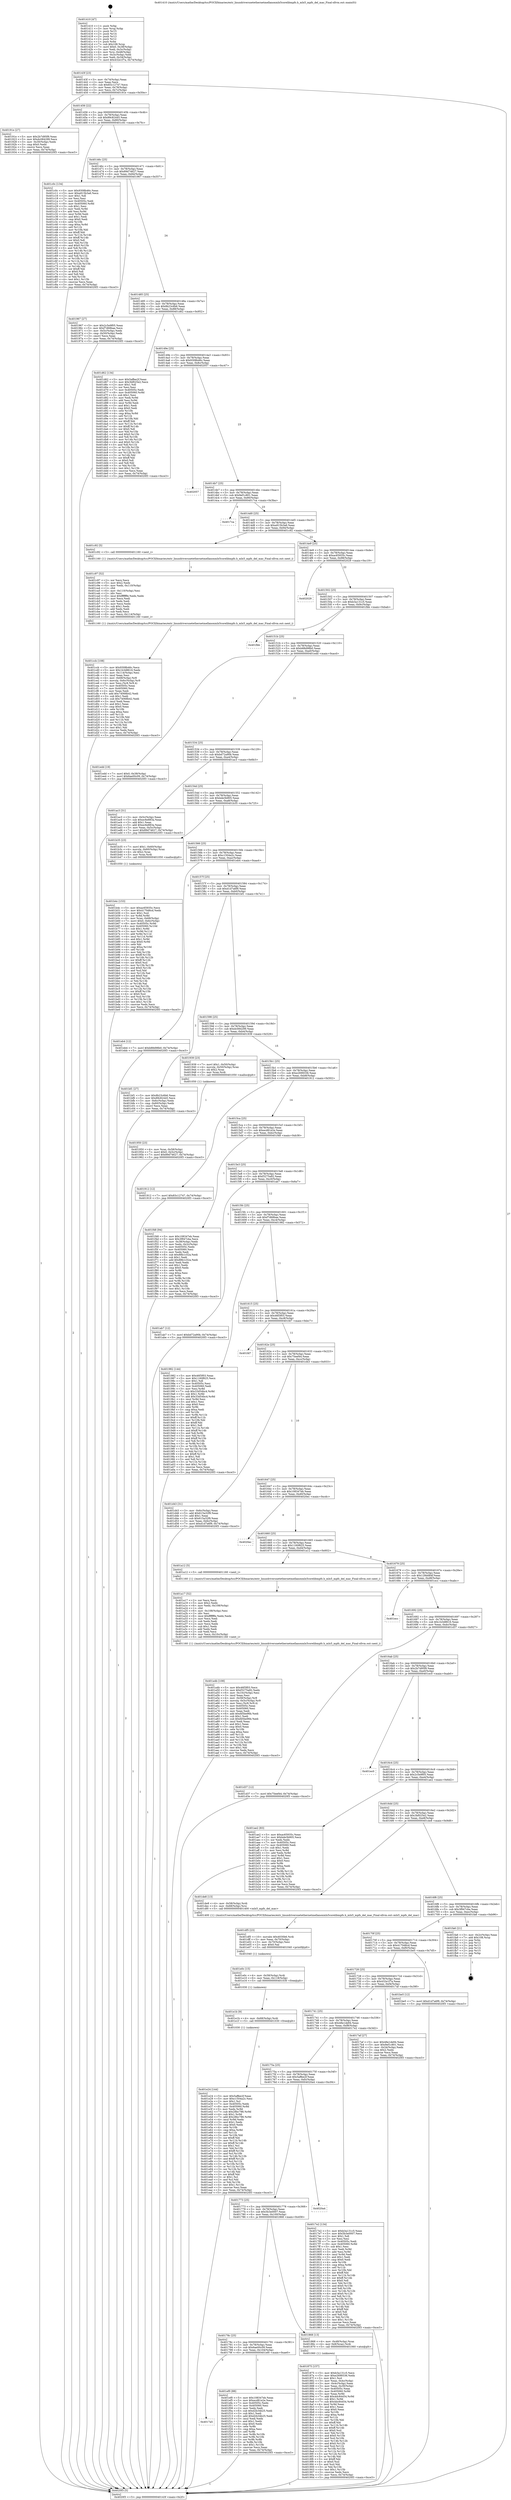 digraph "0x401410" {
  label = "0x401410 (/mnt/c/Users/mathe/Desktop/tcc/POCII/binaries/extr_linuxdriversnetethernetmellanoxmlx5corelibmpfs.h_mlx5_mpfs_del_mac_Final-ollvm.out::main(0))"
  labelloc = "t"
  node[shape=record]

  Entry [label="",width=0.3,height=0.3,shape=circle,fillcolor=black,style=filled]
  "0x40143f" [label="{
     0x40143f [23]\l
     | [instrs]\l
     &nbsp;&nbsp;0x40143f \<+3\>: mov -0x74(%rbp),%eax\l
     &nbsp;&nbsp;0x401442 \<+2\>: mov %eax,%ecx\l
     &nbsp;&nbsp;0x401444 \<+6\>: sub $0x83c12747,%ecx\l
     &nbsp;&nbsp;0x40144a \<+3\>: mov %eax,-0x78(%rbp)\l
     &nbsp;&nbsp;0x40144d \<+3\>: mov %ecx,-0x7c(%rbp)\l
     &nbsp;&nbsp;0x401450 \<+6\>: je 000000000040191e \<main+0x50e\>\l
  }"]
  "0x40191e" [label="{
     0x40191e [27]\l
     | [instrs]\l
     &nbsp;&nbsp;0x40191e \<+5\>: mov $0x2b7d95f9,%eax\l
     &nbsp;&nbsp;0x401923 \<+5\>: mov $0xdc084299,%ecx\l
     &nbsp;&nbsp;0x401928 \<+3\>: mov -0x30(%rbp),%edx\l
     &nbsp;&nbsp;0x40192b \<+3\>: cmp $0x0,%edx\l
     &nbsp;&nbsp;0x40192e \<+3\>: cmove %ecx,%eax\l
     &nbsp;&nbsp;0x401931 \<+3\>: mov %eax,-0x74(%rbp)\l
     &nbsp;&nbsp;0x401934 \<+5\>: jmp 00000000004020f3 \<main+0xce3\>\l
  }"]
  "0x401456" [label="{
     0x401456 [22]\l
     | [instrs]\l
     &nbsp;&nbsp;0x401456 \<+5\>: jmp 000000000040145b \<main+0x4b\>\l
     &nbsp;&nbsp;0x40145b \<+3\>: mov -0x78(%rbp),%eax\l
     &nbsp;&nbsp;0x40145e \<+5\>: sub $0x89c82445,%eax\l
     &nbsp;&nbsp;0x401463 \<+3\>: mov %eax,-0x80(%rbp)\l
     &nbsp;&nbsp;0x401466 \<+6\>: je 0000000000401c0c \<main+0x7fc\>\l
  }"]
  Exit [label="",width=0.3,height=0.3,shape=circle,fillcolor=black,style=filled,peripheries=2]
  "0x401c0c" [label="{
     0x401c0c [134]\l
     | [instrs]\l
     &nbsp;&nbsp;0x401c0c \<+5\>: mov $0x9308b46c,%eax\l
     &nbsp;&nbsp;0x401c11 \<+5\>: mov $0xa915b3a6,%ecx\l
     &nbsp;&nbsp;0x401c16 \<+2\>: mov $0x1,%dl\l
     &nbsp;&nbsp;0x401c18 \<+2\>: xor %esi,%esi\l
     &nbsp;&nbsp;0x401c1a \<+7\>: mov 0x40505c,%edi\l
     &nbsp;&nbsp;0x401c21 \<+8\>: mov 0x405060,%r8d\l
     &nbsp;&nbsp;0x401c29 \<+3\>: sub $0x1,%esi\l
     &nbsp;&nbsp;0x401c2c \<+3\>: mov %edi,%r9d\l
     &nbsp;&nbsp;0x401c2f \<+3\>: add %esi,%r9d\l
     &nbsp;&nbsp;0x401c32 \<+4\>: imul %r9d,%edi\l
     &nbsp;&nbsp;0x401c36 \<+3\>: and $0x1,%edi\l
     &nbsp;&nbsp;0x401c39 \<+3\>: cmp $0x0,%edi\l
     &nbsp;&nbsp;0x401c3c \<+4\>: sete %r10b\l
     &nbsp;&nbsp;0x401c40 \<+4\>: cmp $0xa,%r8d\l
     &nbsp;&nbsp;0x401c44 \<+4\>: setl %r11b\l
     &nbsp;&nbsp;0x401c48 \<+3\>: mov %r10b,%bl\l
     &nbsp;&nbsp;0x401c4b \<+3\>: xor $0xff,%bl\l
     &nbsp;&nbsp;0x401c4e \<+3\>: mov %r11b,%r14b\l
     &nbsp;&nbsp;0x401c51 \<+4\>: xor $0xff,%r14b\l
     &nbsp;&nbsp;0x401c55 \<+3\>: xor $0x0,%dl\l
     &nbsp;&nbsp;0x401c58 \<+3\>: mov %bl,%r15b\l
     &nbsp;&nbsp;0x401c5b \<+4\>: and $0x0,%r15b\l
     &nbsp;&nbsp;0x401c5f \<+3\>: and %dl,%r10b\l
     &nbsp;&nbsp;0x401c62 \<+3\>: mov %r14b,%r12b\l
     &nbsp;&nbsp;0x401c65 \<+4\>: and $0x0,%r12b\l
     &nbsp;&nbsp;0x401c69 \<+3\>: and %dl,%r11b\l
     &nbsp;&nbsp;0x401c6c \<+3\>: or %r10b,%r15b\l
     &nbsp;&nbsp;0x401c6f \<+3\>: or %r11b,%r12b\l
     &nbsp;&nbsp;0x401c72 \<+3\>: xor %r12b,%r15b\l
     &nbsp;&nbsp;0x401c75 \<+3\>: or %r14b,%bl\l
     &nbsp;&nbsp;0x401c78 \<+3\>: xor $0xff,%bl\l
     &nbsp;&nbsp;0x401c7b \<+3\>: or $0x0,%dl\l
     &nbsp;&nbsp;0x401c7e \<+2\>: and %dl,%bl\l
     &nbsp;&nbsp;0x401c80 \<+3\>: or %bl,%r15b\l
     &nbsp;&nbsp;0x401c83 \<+4\>: test $0x1,%r15b\l
     &nbsp;&nbsp;0x401c87 \<+3\>: cmovne %ecx,%eax\l
     &nbsp;&nbsp;0x401c8a \<+3\>: mov %eax,-0x74(%rbp)\l
     &nbsp;&nbsp;0x401c8d \<+5\>: jmp 00000000004020f3 \<main+0xce3\>\l
  }"]
  "0x40146c" [label="{
     0x40146c [25]\l
     | [instrs]\l
     &nbsp;&nbsp;0x40146c \<+5\>: jmp 0000000000401471 \<main+0x61\>\l
     &nbsp;&nbsp;0x401471 \<+3\>: mov -0x78(%rbp),%eax\l
     &nbsp;&nbsp;0x401474 \<+5\>: sub $0x89d74627,%eax\l
     &nbsp;&nbsp;0x401479 \<+6\>: mov %eax,-0x84(%rbp)\l
     &nbsp;&nbsp;0x40147f \<+6\>: je 0000000000401967 \<main+0x557\>\l
  }"]
  "0x4017a5" [label="{
     0x4017a5\l
  }", style=dashed]
  "0x401967" [label="{
     0x401967 [27]\l
     | [instrs]\l
     &nbsp;&nbsp;0x401967 \<+5\>: mov $0x2c5e9f05,%eax\l
     &nbsp;&nbsp;0x40196c \<+5\>: mov $0xf7d68bae,%ecx\l
     &nbsp;&nbsp;0x401971 \<+3\>: mov -0x5c(%rbp),%edx\l
     &nbsp;&nbsp;0x401974 \<+3\>: cmp -0x50(%rbp),%edx\l
     &nbsp;&nbsp;0x401977 \<+3\>: cmovl %ecx,%eax\l
     &nbsp;&nbsp;0x40197a \<+3\>: mov %eax,-0x74(%rbp)\l
     &nbsp;&nbsp;0x40197d \<+5\>: jmp 00000000004020f3 \<main+0xce3\>\l
  }"]
  "0x401485" [label="{
     0x401485 [25]\l
     | [instrs]\l
     &nbsp;&nbsp;0x401485 \<+5\>: jmp 000000000040148a \<main+0x7a\>\l
     &nbsp;&nbsp;0x40148a \<+3\>: mov -0x78(%rbp),%eax\l
     &nbsp;&nbsp;0x40148d \<+5\>: sub $0x8b23c6b6,%eax\l
     &nbsp;&nbsp;0x401492 \<+6\>: mov %eax,-0x88(%rbp)\l
     &nbsp;&nbsp;0x401498 \<+6\>: je 0000000000401d62 \<main+0x952\>\l
  }"]
  "0x401ef0" [label="{
     0x401ef0 [88]\l
     | [instrs]\l
     &nbsp;&nbsp;0x401ef0 \<+5\>: mov $0x108347eb,%eax\l
     &nbsp;&nbsp;0x401ef5 \<+5\>: mov $0xecd81e2e,%ecx\l
     &nbsp;&nbsp;0x401efa \<+7\>: mov 0x40505c,%edx\l
     &nbsp;&nbsp;0x401f01 \<+7\>: mov 0x405060,%esi\l
     &nbsp;&nbsp;0x401f08 \<+2\>: mov %edx,%edi\l
     &nbsp;&nbsp;0x401f0a \<+6\>: sub $0xd2b34b25,%edi\l
     &nbsp;&nbsp;0x401f10 \<+3\>: sub $0x1,%edi\l
     &nbsp;&nbsp;0x401f13 \<+6\>: add $0xd2b34b25,%edi\l
     &nbsp;&nbsp;0x401f19 \<+3\>: imul %edi,%edx\l
     &nbsp;&nbsp;0x401f1c \<+3\>: and $0x1,%edx\l
     &nbsp;&nbsp;0x401f1f \<+3\>: cmp $0x0,%edx\l
     &nbsp;&nbsp;0x401f22 \<+4\>: sete %r8b\l
     &nbsp;&nbsp;0x401f26 \<+3\>: cmp $0xa,%esi\l
     &nbsp;&nbsp;0x401f29 \<+4\>: setl %r9b\l
     &nbsp;&nbsp;0x401f2d \<+3\>: mov %r8b,%r10b\l
     &nbsp;&nbsp;0x401f30 \<+3\>: and %r9b,%r10b\l
     &nbsp;&nbsp;0x401f33 \<+3\>: xor %r9b,%r8b\l
     &nbsp;&nbsp;0x401f36 \<+3\>: or %r8b,%r10b\l
     &nbsp;&nbsp;0x401f39 \<+4\>: test $0x1,%r10b\l
     &nbsp;&nbsp;0x401f3d \<+3\>: cmovne %ecx,%eax\l
     &nbsp;&nbsp;0x401f40 \<+3\>: mov %eax,-0x74(%rbp)\l
     &nbsp;&nbsp;0x401f43 \<+5\>: jmp 00000000004020f3 \<main+0xce3\>\l
  }"]
  "0x401d62" [label="{
     0x401d62 [134]\l
     | [instrs]\l
     &nbsp;&nbsp;0x401d62 \<+5\>: mov $0x5affee2f,%eax\l
     &nbsp;&nbsp;0x401d67 \<+5\>: mov $0x3bf025e2,%ecx\l
     &nbsp;&nbsp;0x401d6c \<+2\>: mov $0x1,%dl\l
     &nbsp;&nbsp;0x401d6e \<+2\>: xor %esi,%esi\l
     &nbsp;&nbsp;0x401d70 \<+7\>: mov 0x40505c,%edi\l
     &nbsp;&nbsp;0x401d77 \<+8\>: mov 0x405060,%r8d\l
     &nbsp;&nbsp;0x401d7f \<+3\>: sub $0x1,%esi\l
     &nbsp;&nbsp;0x401d82 \<+3\>: mov %edi,%r9d\l
     &nbsp;&nbsp;0x401d85 \<+3\>: add %esi,%r9d\l
     &nbsp;&nbsp;0x401d88 \<+4\>: imul %r9d,%edi\l
     &nbsp;&nbsp;0x401d8c \<+3\>: and $0x1,%edi\l
     &nbsp;&nbsp;0x401d8f \<+3\>: cmp $0x0,%edi\l
     &nbsp;&nbsp;0x401d92 \<+4\>: sete %r10b\l
     &nbsp;&nbsp;0x401d96 \<+4\>: cmp $0xa,%r8d\l
     &nbsp;&nbsp;0x401d9a \<+4\>: setl %r11b\l
     &nbsp;&nbsp;0x401d9e \<+3\>: mov %r10b,%bl\l
     &nbsp;&nbsp;0x401da1 \<+3\>: xor $0xff,%bl\l
     &nbsp;&nbsp;0x401da4 \<+3\>: mov %r11b,%r14b\l
     &nbsp;&nbsp;0x401da7 \<+4\>: xor $0xff,%r14b\l
     &nbsp;&nbsp;0x401dab \<+3\>: xor $0x0,%dl\l
     &nbsp;&nbsp;0x401dae \<+3\>: mov %bl,%r15b\l
     &nbsp;&nbsp;0x401db1 \<+4\>: and $0x0,%r15b\l
     &nbsp;&nbsp;0x401db5 \<+3\>: and %dl,%r10b\l
     &nbsp;&nbsp;0x401db8 \<+3\>: mov %r14b,%r12b\l
     &nbsp;&nbsp;0x401dbb \<+4\>: and $0x0,%r12b\l
     &nbsp;&nbsp;0x401dbf \<+3\>: and %dl,%r11b\l
     &nbsp;&nbsp;0x401dc2 \<+3\>: or %r10b,%r15b\l
     &nbsp;&nbsp;0x401dc5 \<+3\>: or %r11b,%r12b\l
     &nbsp;&nbsp;0x401dc8 \<+3\>: xor %r12b,%r15b\l
     &nbsp;&nbsp;0x401dcb \<+3\>: or %r14b,%bl\l
     &nbsp;&nbsp;0x401dce \<+3\>: xor $0xff,%bl\l
     &nbsp;&nbsp;0x401dd1 \<+3\>: or $0x0,%dl\l
     &nbsp;&nbsp;0x401dd4 \<+2\>: and %dl,%bl\l
     &nbsp;&nbsp;0x401dd6 \<+3\>: or %bl,%r15b\l
     &nbsp;&nbsp;0x401dd9 \<+4\>: test $0x1,%r15b\l
     &nbsp;&nbsp;0x401ddd \<+3\>: cmovne %ecx,%eax\l
     &nbsp;&nbsp;0x401de0 \<+3\>: mov %eax,-0x74(%rbp)\l
     &nbsp;&nbsp;0x401de3 \<+5\>: jmp 00000000004020f3 \<main+0xce3\>\l
  }"]
  "0x40149e" [label="{
     0x40149e [25]\l
     | [instrs]\l
     &nbsp;&nbsp;0x40149e \<+5\>: jmp 00000000004014a3 \<main+0x93\>\l
     &nbsp;&nbsp;0x4014a3 \<+3\>: mov -0x78(%rbp),%eax\l
     &nbsp;&nbsp;0x4014a6 \<+5\>: sub $0x9308b46c,%eax\l
     &nbsp;&nbsp;0x4014ab \<+6\>: mov %eax,-0x8c(%rbp)\l
     &nbsp;&nbsp;0x4014b1 \<+6\>: je 0000000000402057 \<main+0xc47\>\l
  }"]
  "0x401e24" [label="{
     0x401e24 [144]\l
     | [instrs]\l
     &nbsp;&nbsp;0x401e24 \<+5\>: mov $0x5affee2f,%eax\l
     &nbsp;&nbsp;0x401e29 \<+5\>: mov $0xc1504a2c,%esi\l
     &nbsp;&nbsp;0x401e2e \<+2\>: mov $0x1,%cl\l
     &nbsp;&nbsp;0x401e30 \<+7\>: mov 0x40505c,%edx\l
     &nbsp;&nbsp;0x401e37 \<+8\>: mov 0x405060,%r8d\l
     &nbsp;&nbsp;0x401e3f \<+3\>: mov %edx,%r9d\l
     &nbsp;&nbsp;0x401e42 \<+7\>: sub $0x28bc786,%r9d\l
     &nbsp;&nbsp;0x401e49 \<+4\>: sub $0x1,%r9d\l
     &nbsp;&nbsp;0x401e4d \<+7\>: add $0x28bc786,%r9d\l
     &nbsp;&nbsp;0x401e54 \<+4\>: imul %r9d,%edx\l
     &nbsp;&nbsp;0x401e58 \<+3\>: and $0x1,%edx\l
     &nbsp;&nbsp;0x401e5b \<+3\>: cmp $0x0,%edx\l
     &nbsp;&nbsp;0x401e5e \<+4\>: sete %r10b\l
     &nbsp;&nbsp;0x401e62 \<+4\>: cmp $0xa,%r8d\l
     &nbsp;&nbsp;0x401e66 \<+4\>: setl %r11b\l
     &nbsp;&nbsp;0x401e6a \<+3\>: mov %r10b,%bl\l
     &nbsp;&nbsp;0x401e6d \<+3\>: xor $0xff,%bl\l
     &nbsp;&nbsp;0x401e70 \<+3\>: mov %r11b,%r14b\l
     &nbsp;&nbsp;0x401e73 \<+4\>: xor $0xff,%r14b\l
     &nbsp;&nbsp;0x401e77 \<+3\>: xor $0x1,%cl\l
     &nbsp;&nbsp;0x401e7a \<+3\>: mov %bl,%r15b\l
     &nbsp;&nbsp;0x401e7d \<+4\>: and $0xff,%r15b\l
     &nbsp;&nbsp;0x401e81 \<+3\>: and %cl,%r10b\l
     &nbsp;&nbsp;0x401e84 \<+3\>: mov %r14b,%r12b\l
     &nbsp;&nbsp;0x401e87 \<+4\>: and $0xff,%r12b\l
     &nbsp;&nbsp;0x401e8b \<+3\>: and %cl,%r11b\l
     &nbsp;&nbsp;0x401e8e \<+3\>: or %r10b,%r15b\l
     &nbsp;&nbsp;0x401e91 \<+3\>: or %r11b,%r12b\l
     &nbsp;&nbsp;0x401e94 \<+3\>: xor %r12b,%r15b\l
     &nbsp;&nbsp;0x401e97 \<+3\>: or %r14b,%bl\l
     &nbsp;&nbsp;0x401e9a \<+3\>: xor $0xff,%bl\l
     &nbsp;&nbsp;0x401e9d \<+3\>: or $0x1,%cl\l
     &nbsp;&nbsp;0x401ea0 \<+2\>: and %cl,%bl\l
     &nbsp;&nbsp;0x401ea2 \<+3\>: or %bl,%r15b\l
     &nbsp;&nbsp;0x401ea5 \<+4\>: test $0x1,%r15b\l
     &nbsp;&nbsp;0x401ea9 \<+3\>: cmovne %esi,%eax\l
     &nbsp;&nbsp;0x401eac \<+3\>: mov %eax,-0x74(%rbp)\l
     &nbsp;&nbsp;0x401eaf \<+5\>: jmp 00000000004020f3 \<main+0xce3\>\l
  }"]
  "0x402057" [label="{
     0x402057\l
  }", style=dashed]
  "0x4014b7" [label="{
     0x4014b7 [25]\l
     | [instrs]\l
     &nbsp;&nbsp;0x4014b7 \<+5\>: jmp 00000000004014bc \<main+0xac\>\l
     &nbsp;&nbsp;0x4014bc \<+3\>: mov -0x78(%rbp),%eax\l
     &nbsp;&nbsp;0x4014bf \<+5\>: sub $0x9ef1c801,%eax\l
     &nbsp;&nbsp;0x4014c4 \<+6\>: mov %eax,-0x90(%rbp)\l
     &nbsp;&nbsp;0x4014ca \<+6\>: je 00000000004017ca \<main+0x3ba\>\l
  }"]
  "0x401e1b" [label="{
     0x401e1b [9]\l
     | [instrs]\l
     &nbsp;&nbsp;0x401e1b \<+4\>: mov -0x68(%rbp),%rdi\l
     &nbsp;&nbsp;0x401e1f \<+5\>: call 0000000000401030 \<free@plt\>\l
     | [calls]\l
     &nbsp;&nbsp;0x401030 \{1\} (unknown)\l
  }"]
  "0x4017ca" [label="{
     0x4017ca\l
  }", style=dashed]
  "0x4014d0" [label="{
     0x4014d0 [25]\l
     | [instrs]\l
     &nbsp;&nbsp;0x4014d0 \<+5\>: jmp 00000000004014d5 \<main+0xc5\>\l
     &nbsp;&nbsp;0x4014d5 \<+3\>: mov -0x78(%rbp),%eax\l
     &nbsp;&nbsp;0x4014d8 \<+5\>: sub $0xa915b3a6,%eax\l
     &nbsp;&nbsp;0x4014dd \<+6\>: mov %eax,-0x94(%rbp)\l
     &nbsp;&nbsp;0x4014e3 \<+6\>: je 0000000000401c92 \<main+0x882\>\l
  }"]
  "0x401e0c" [label="{
     0x401e0c [15]\l
     | [instrs]\l
     &nbsp;&nbsp;0x401e0c \<+4\>: mov -0x58(%rbp),%rdi\l
     &nbsp;&nbsp;0x401e10 \<+6\>: mov %eax,-0x118(%rbp)\l
     &nbsp;&nbsp;0x401e16 \<+5\>: call 0000000000401030 \<free@plt\>\l
     | [calls]\l
     &nbsp;&nbsp;0x401030 \{1\} (unknown)\l
  }"]
  "0x401c92" [label="{
     0x401c92 [5]\l
     | [instrs]\l
     &nbsp;&nbsp;0x401c92 \<+5\>: call 0000000000401160 \<next_i\>\l
     | [calls]\l
     &nbsp;&nbsp;0x401160 \{1\} (/mnt/c/Users/mathe/Desktop/tcc/POCII/binaries/extr_linuxdriversnetethernetmellanoxmlx5corelibmpfs.h_mlx5_mpfs_del_mac_Final-ollvm.out::next_i)\l
  }"]
  "0x4014e9" [label="{
     0x4014e9 [25]\l
     | [instrs]\l
     &nbsp;&nbsp;0x4014e9 \<+5\>: jmp 00000000004014ee \<main+0xde\>\l
     &nbsp;&nbsp;0x4014ee \<+3\>: mov -0x78(%rbp),%eax\l
     &nbsp;&nbsp;0x4014f1 \<+5\>: sub $0xac65935c,%eax\l
     &nbsp;&nbsp;0x4014f6 \<+6\>: mov %eax,-0x98(%rbp)\l
     &nbsp;&nbsp;0x4014fc \<+6\>: je 0000000000402029 \<main+0xc19\>\l
  }"]
  "0x401df5" [label="{
     0x401df5 [23]\l
     | [instrs]\l
     &nbsp;&nbsp;0x401df5 \<+10\>: movabs $0x4030b6,%rdi\l
     &nbsp;&nbsp;0x401dff \<+3\>: mov %eax,-0x70(%rbp)\l
     &nbsp;&nbsp;0x401e02 \<+3\>: mov -0x70(%rbp),%esi\l
     &nbsp;&nbsp;0x401e05 \<+2\>: mov $0x0,%al\l
     &nbsp;&nbsp;0x401e07 \<+5\>: call 0000000000401040 \<printf@plt\>\l
     | [calls]\l
     &nbsp;&nbsp;0x401040 \{1\} (unknown)\l
  }"]
  "0x402029" [label="{
     0x402029\l
  }", style=dashed]
  "0x401502" [label="{
     0x401502 [25]\l
     | [instrs]\l
     &nbsp;&nbsp;0x401502 \<+5\>: jmp 0000000000401507 \<main+0xf7\>\l
     &nbsp;&nbsp;0x401507 \<+3\>: mov -0x78(%rbp),%eax\l
     &nbsp;&nbsp;0x40150a \<+5\>: sub $0xb3a131c5,%eax\l
     &nbsp;&nbsp;0x40150f \<+6\>: mov %eax,-0x9c(%rbp)\l
     &nbsp;&nbsp;0x401515 \<+6\>: je 0000000000401fbb \<main+0xbab\>\l
  }"]
  "0x401ccb" [label="{
     0x401ccb [108]\l
     | [instrs]\l
     &nbsp;&nbsp;0x401ccb \<+5\>: mov $0x9308b46c,%ecx\l
     &nbsp;&nbsp;0x401cd0 \<+5\>: mov $0x1b3d8616,%edx\l
     &nbsp;&nbsp;0x401cd5 \<+6\>: mov -0x114(%rbp),%esi\l
     &nbsp;&nbsp;0x401cdb \<+3\>: imul %eax,%esi\l
     &nbsp;&nbsp;0x401cde \<+4\>: mov -0x68(%rbp),%r8\l
     &nbsp;&nbsp;0x401ce2 \<+4\>: movslq -0x6c(%rbp),%r9\l
     &nbsp;&nbsp;0x401ce6 \<+4\>: mov %esi,(%r8,%r9,4)\l
     &nbsp;&nbsp;0x401cea \<+7\>: mov 0x40505c,%eax\l
     &nbsp;&nbsp;0x401cf1 \<+7\>: mov 0x405060,%esi\l
     &nbsp;&nbsp;0x401cf8 \<+2\>: mov %eax,%edi\l
     &nbsp;&nbsp;0x401cfa \<+6\>: add $0x74068b42,%edi\l
     &nbsp;&nbsp;0x401d00 \<+3\>: sub $0x1,%edi\l
     &nbsp;&nbsp;0x401d03 \<+6\>: sub $0x74068b42,%edi\l
     &nbsp;&nbsp;0x401d09 \<+3\>: imul %edi,%eax\l
     &nbsp;&nbsp;0x401d0c \<+3\>: and $0x1,%eax\l
     &nbsp;&nbsp;0x401d0f \<+3\>: cmp $0x0,%eax\l
     &nbsp;&nbsp;0x401d12 \<+4\>: sete %r10b\l
     &nbsp;&nbsp;0x401d16 \<+3\>: cmp $0xa,%esi\l
     &nbsp;&nbsp;0x401d19 \<+4\>: setl %r11b\l
     &nbsp;&nbsp;0x401d1d \<+3\>: mov %r10b,%bl\l
     &nbsp;&nbsp;0x401d20 \<+3\>: and %r11b,%bl\l
     &nbsp;&nbsp;0x401d23 \<+3\>: xor %r11b,%r10b\l
     &nbsp;&nbsp;0x401d26 \<+3\>: or %r10b,%bl\l
     &nbsp;&nbsp;0x401d29 \<+3\>: test $0x1,%bl\l
     &nbsp;&nbsp;0x401d2c \<+3\>: cmovne %edx,%ecx\l
     &nbsp;&nbsp;0x401d2f \<+3\>: mov %ecx,-0x74(%rbp)\l
     &nbsp;&nbsp;0x401d32 \<+5\>: jmp 00000000004020f3 \<main+0xce3\>\l
  }"]
  "0x401fbb" [label="{
     0x401fbb\l
  }", style=dashed]
  "0x40151b" [label="{
     0x40151b [25]\l
     | [instrs]\l
     &nbsp;&nbsp;0x40151b \<+5\>: jmp 0000000000401520 \<main+0x110\>\l
     &nbsp;&nbsp;0x401520 \<+3\>: mov -0x78(%rbp),%eax\l
     &nbsp;&nbsp;0x401523 \<+5\>: sub $0xb88d98b0,%eax\l
     &nbsp;&nbsp;0x401528 \<+6\>: mov %eax,-0xa0(%rbp)\l
     &nbsp;&nbsp;0x40152e \<+6\>: je 0000000000401edd \<main+0xacd\>\l
  }"]
  "0x401c97" [label="{
     0x401c97 [52]\l
     | [instrs]\l
     &nbsp;&nbsp;0x401c97 \<+2\>: xor %ecx,%ecx\l
     &nbsp;&nbsp;0x401c99 \<+5\>: mov $0x2,%edx\l
     &nbsp;&nbsp;0x401c9e \<+6\>: mov %edx,-0x110(%rbp)\l
     &nbsp;&nbsp;0x401ca4 \<+1\>: cltd\l
     &nbsp;&nbsp;0x401ca5 \<+6\>: mov -0x110(%rbp),%esi\l
     &nbsp;&nbsp;0x401cab \<+2\>: idiv %esi\l
     &nbsp;&nbsp;0x401cad \<+6\>: imul $0xfffffffe,%edx,%edx\l
     &nbsp;&nbsp;0x401cb3 \<+2\>: mov %ecx,%edi\l
     &nbsp;&nbsp;0x401cb5 \<+2\>: sub %edx,%edi\l
     &nbsp;&nbsp;0x401cb7 \<+2\>: mov %ecx,%edx\l
     &nbsp;&nbsp;0x401cb9 \<+3\>: sub $0x1,%edx\l
     &nbsp;&nbsp;0x401cbc \<+2\>: add %edx,%edi\l
     &nbsp;&nbsp;0x401cbe \<+2\>: sub %edi,%ecx\l
     &nbsp;&nbsp;0x401cc0 \<+6\>: mov %ecx,-0x114(%rbp)\l
     &nbsp;&nbsp;0x401cc6 \<+5\>: call 0000000000401160 \<next_i\>\l
     | [calls]\l
     &nbsp;&nbsp;0x401160 \{1\} (/mnt/c/Users/mathe/Desktop/tcc/POCII/binaries/extr_linuxdriversnetethernetmellanoxmlx5corelibmpfs.h_mlx5_mpfs_del_mac_Final-ollvm.out::next_i)\l
  }"]
  "0x401edd" [label="{
     0x401edd [19]\l
     | [instrs]\l
     &nbsp;&nbsp;0x401edd \<+7\>: movl $0x0,-0x38(%rbp)\l
     &nbsp;&nbsp;0x401ee4 \<+7\>: movl $0x6ae00c09,-0x74(%rbp)\l
     &nbsp;&nbsp;0x401eeb \<+5\>: jmp 00000000004020f3 \<main+0xce3\>\l
  }"]
  "0x401534" [label="{
     0x401534 [25]\l
     | [instrs]\l
     &nbsp;&nbsp;0x401534 \<+5\>: jmp 0000000000401539 \<main+0x129\>\l
     &nbsp;&nbsp;0x401539 \<+3\>: mov -0x78(%rbp),%eax\l
     &nbsp;&nbsp;0x40153c \<+5\>: sub $0xbd72a90b,%eax\l
     &nbsp;&nbsp;0x401541 \<+6\>: mov %eax,-0xa4(%rbp)\l
     &nbsp;&nbsp;0x401547 \<+6\>: je 0000000000401ac3 \<main+0x6b3\>\l
  }"]
  "0x401b4c" [label="{
     0x401b4c [153]\l
     | [instrs]\l
     &nbsp;&nbsp;0x401b4c \<+5\>: mov $0xac65935c,%ecx\l
     &nbsp;&nbsp;0x401b51 \<+5\>: mov $0x4170d6cd,%edx\l
     &nbsp;&nbsp;0x401b56 \<+3\>: mov $0x1,%sil\l
     &nbsp;&nbsp;0x401b59 \<+3\>: xor %r8d,%r8d\l
     &nbsp;&nbsp;0x401b5c \<+4\>: mov %rax,-0x68(%rbp)\l
     &nbsp;&nbsp;0x401b60 \<+7\>: movl $0x0,-0x6c(%rbp)\l
     &nbsp;&nbsp;0x401b67 \<+8\>: mov 0x40505c,%r9d\l
     &nbsp;&nbsp;0x401b6f \<+8\>: mov 0x405060,%r10d\l
     &nbsp;&nbsp;0x401b77 \<+4\>: sub $0x1,%r8d\l
     &nbsp;&nbsp;0x401b7b \<+3\>: mov %r9d,%r11d\l
     &nbsp;&nbsp;0x401b7e \<+3\>: add %r8d,%r11d\l
     &nbsp;&nbsp;0x401b81 \<+4\>: imul %r11d,%r9d\l
     &nbsp;&nbsp;0x401b85 \<+4\>: and $0x1,%r9d\l
     &nbsp;&nbsp;0x401b89 \<+4\>: cmp $0x0,%r9d\l
     &nbsp;&nbsp;0x401b8d \<+3\>: sete %bl\l
     &nbsp;&nbsp;0x401b90 \<+4\>: cmp $0xa,%r10d\l
     &nbsp;&nbsp;0x401b94 \<+4\>: setl %r14b\l
     &nbsp;&nbsp;0x401b98 \<+3\>: mov %bl,%r15b\l
     &nbsp;&nbsp;0x401b9b \<+4\>: xor $0xff,%r15b\l
     &nbsp;&nbsp;0x401b9f \<+3\>: mov %r14b,%r12b\l
     &nbsp;&nbsp;0x401ba2 \<+4\>: xor $0xff,%r12b\l
     &nbsp;&nbsp;0x401ba6 \<+4\>: xor $0x0,%sil\l
     &nbsp;&nbsp;0x401baa \<+3\>: mov %r15b,%r13b\l
     &nbsp;&nbsp;0x401bad \<+4\>: and $0x0,%r13b\l
     &nbsp;&nbsp;0x401bb1 \<+3\>: and %sil,%bl\l
     &nbsp;&nbsp;0x401bb4 \<+3\>: mov %r12b,%al\l
     &nbsp;&nbsp;0x401bb7 \<+2\>: and $0x0,%al\l
     &nbsp;&nbsp;0x401bb9 \<+3\>: and %sil,%r14b\l
     &nbsp;&nbsp;0x401bbc \<+3\>: or %bl,%r13b\l
     &nbsp;&nbsp;0x401bbf \<+3\>: or %r14b,%al\l
     &nbsp;&nbsp;0x401bc2 \<+3\>: xor %al,%r13b\l
     &nbsp;&nbsp;0x401bc5 \<+3\>: or %r12b,%r15b\l
     &nbsp;&nbsp;0x401bc8 \<+4\>: xor $0xff,%r15b\l
     &nbsp;&nbsp;0x401bcc \<+4\>: or $0x0,%sil\l
     &nbsp;&nbsp;0x401bd0 \<+3\>: and %sil,%r15b\l
     &nbsp;&nbsp;0x401bd3 \<+3\>: or %r15b,%r13b\l
     &nbsp;&nbsp;0x401bd6 \<+4\>: test $0x1,%r13b\l
     &nbsp;&nbsp;0x401bda \<+3\>: cmovne %edx,%ecx\l
     &nbsp;&nbsp;0x401bdd \<+3\>: mov %ecx,-0x74(%rbp)\l
     &nbsp;&nbsp;0x401be0 \<+5\>: jmp 00000000004020f3 \<main+0xce3\>\l
  }"]
  "0x401ac3" [label="{
     0x401ac3 [31]\l
     | [instrs]\l
     &nbsp;&nbsp;0x401ac3 \<+3\>: mov -0x5c(%rbp),%eax\l
     &nbsp;&nbsp;0x401ac6 \<+5\>: sub $0xec6e883a,%eax\l
     &nbsp;&nbsp;0x401acb \<+3\>: add $0x1,%eax\l
     &nbsp;&nbsp;0x401ace \<+5\>: add $0xec6e883a,%eax\l
     &nbsp;&nbsp;0x401ad3 \<+3\>: mov %eax,-0x5c(%rbp)\l
     &nbsp;&nbsp;0x401ad6 \<+7\>: movl $0x89d74627,-0x74(%rbp)\l
     &nbsp;&nbsp;0x401add \<+5\>: jmp 00000000004020f3 \<main+0xce3\>\l
  }"]
  "0x40154d" [label="{
     0x40154d [25]\l
     | [instrs]\l
     &nbsp;&nbsp;0x40154d \<+5\>: jmp 0000000000401552 \<main+0x142\>\l
     &nbsp;&nbsp;0x401552 \<+3\>: mov -0x78(%rbp),%eax\l
     &nbsp;&nbsp;0x401555 \<+5\>: sub $0xbde3b905,%eax\l
     &nbsp;&nbsp;0x40155a \<+6\>: mov %eax,-0xa8(%rbp)\l
     &nbsp;&nbsp;0x401560 \<+6\>: je 0000000000401b35 \<main+0x725\>\l
  }"]
  "0x401a4b" [label="{
     0x401a4b [108]\l
     | [instrs]\l
     &nbsp;&nbsp;0x401a4b \<+5\>: mov $0x46f3f03,%ecx\l
     &nbsp;&nbsp;0x401a50 \<+5\>: mov $0xf3275a92,%edx\l
     &nbsp;&nbsp;0x401a55 \<+6\>: mov -0x10c(%rbp),%esi\l
     &nbsp;&nbsp;0x401a5b \<+3\>: imul %eax,%esi\l
     &nbsp;&nbsp;0x401a5e \<+4\>: mov -0x58(%rbp),%r8\l
     &nbsp;&nbsp;0x401a62 \<+4\>: movslq -0x5c(%rbp),%r9\l
     &nbsp;&nbsp;0x401a66 \<+4\>: mov %esi,(%r8,%r9,4)\l
     &nbsp;&nbsp;0x401a6a \<+7\>: mov 0x40505c,%eax\l
     &nbsp;&nbsp;0x401a71 \<+7\>: mov 0x405060,%esi\l
     &nbsp;&nbsp;0x401a78 \<+2\>: mov %eax,%edi\l
     &nbsp;&nbsp;0x401a7a \<+6\>: add $0xfd5be96b,%edi\l
     &nbsp;&nbsp;0x401a80 \<+3\>: sub $0x1,%edi\l
     &nbsp;&nbsp;0x401a83 \<+6\>: sub $0xfd5be96b,%edi\l
     &nbsp;&nbsp;0x401a89 \<+3\>: imul %edi,%eax\l
     &nbsp;&nbsp;0x401a8c \<+3\>: and $0x1,%eax\l
     &nbsp;&nbsp;0x401a8f \<+3\>: cmp $0x0,%eax\l
     &nbsp;&nbsp;0x401a92 \<+4\>: sete %r10b\l
     &nbsp;&nbsp;0x401a96 \<+3\>: cmp $0xa,%esi\l
     &nbsp;&nbsp;0x401a99 \<+4\>: setl %r11b\l
     &nbsp;&nbsp;0x401a9d \<+3\>: mov %r10b,%bl\l
     &nbsp;&nbsp;0x401aa0 \<+3\>: and %r11b,%bl\l
     &nbsp;&nbsp;0x401aa3 \<+3\>: xor %r11b,%r10b\l
     &nbsp;&nbsp;0x401aa6 \<+3\>: or %r10b,%bl\l
     &nbsp;&nbsp;0x401aa9 \<+3\>: test $0x1,%bl\l
     &nbsp;&nbsp;0x401aac \<+3\>: cmovne %edx,%ecx\l
     &nbsp;&nbsp;0x401aaf \<+3\>: mov %ecx,-0x74(%rbp)\l
     &nbsp;&nbsp;0x401ab2 \<+5\>: jmp 00000000004020f3 \<main+0xce3\>\l
  }"]
  "0x401b35" [label="{
     0x401b35 [23]\l
     | [instrs]\l
     &nbsp;&nbsp;0x401b35 \<+7\>: movl $0x1,-0x60(%rbp)\l
     &nbsp;&nbsp;0x401b3c \<+4\>: movslq -0x60(%rbp),%rax\l
     &nbsp;&nbsp;0x401b40 \<+4\>: shl $0x2,%rax\l
     &nbsp;&nbsp;0x401b44 \<+3\>: mov %rax,%rdi\l
     &nbsp;&nbsp;0x401b47 \<+5\>: call 0000000000401050 \<malloc@plt\>\l
     | [calls]\l
     &nbsp;&nbsp;0x401050 \{1\} (unknown)\l
  }"]
  "0x401566" [label="{
     0x401566 [25]\l
     | [instrs]\l
     &nbsp;&nbsp;0x401566 \<+5\>: jmp 000000000040156b \<main+0x15b\>\l
     &nbsp;&nbsp;0x40156b \<+3\>: mov -0x78(%rbp),%eax\l
     &nbsp;&nbsp;0x40156e \<+5\>: sub $0xc1504a2c,%eax\l
     &nbsp;&nbsp;0x401573 \<+6\>: mov %eax,-0xac(%rbp)\l
     &nbsp;&nbsp;0x401579 \<+6\>: je 0000000000401eb4 \<main+0xaa4\>\l
  }"]
  "0x401a17" [label="{
     0x401a17 [52]\l
     | [instrs]\l
     &nbsp;&nbsp;0x401a17 \<+2\>: xor %ecx,%ecx\l
     &nbsp;&nbsp;0x401a19 \<+5\>: mov $0x2,%edx\l
     &nbsp;&nbsp;0x401a1e \<+6\>: mov %edx,-0x108(%rbp)\l
     &nbsp;&nbsp;0x401a24 \<+1\>: cltd\l
     &nbsp;&nbsp;0x401a25 \<+6\>: mov -0x108(%rbp),%esi\l
     &nbsp;&nbsp;0x401a2b \<+2\>: idiv %esi\l
     &nbsp;&nbsp;0x401a2d \<+6\>: imul $0xfffffffe,%edx,%edx\l
     &nbsp;&nbsp;0x401a33 \<+2\>: mov %ecx,%edi\l
     &nbsp;&nbsp;0x401a35 \<+2\>: sub %edx,%edi\l
     &nbsp;&nbsp;0x401a37 \<+2\>: mov %ecx,%edx\l
     &nbsp;&nbsp;0x401a39 \<+3\>: sub $0x1,%edx\l
     &nbsp;&nbsp;0x401a3c \<+2\>: add %edx,%edi\l
     &nbsp;&nbsp;0x401a3e \<+2\>: sub %edi,%ecx\l
     &nbsp;&nbsp;0x401a40 \<+6\>: mov %ecx,-0x10c(%rbp)\l
     &nbsp;&nbsp;0x401a46 \<+5\>: call 0000000000401160 \<next_i\>\l
     | [calls]\l
     &nbsp;&nbsp;0x401160 \{1\} (/mnt/c/Users/mathe/Desktop/tcc/POCII/binaries/extr_linuxdriversnetethernetmellanoxmlx5corelibmpfs.h_mlx5_mpfs_del_mac_Final-ollvm.out::next_i)\l
  }"]
  "0x401eb4" [label="{
     0x401eb4 [12]\l
     | [instrs]\l
     &nbsp;&nbsp;0x401eb4 \<+7\>: movl $0xb88d98b0,-0x74(%rbp)\l
     &nbsp;&nbsp;0x401ebb \<+5\>: jmp 00000000004020f3 \<main+0xce3\>\l
  }"]
  "0x40157f" [label="{
     0x40157f [25]\l
     | [instrs]\l
     &nbsp;&nbsp;0x40157f \<+5\>: jmp 0000000000401584 \<main+0x174\>\l
     &nbsp;&nbsp;0x401584 \<+3\>: mov -0x78(%rbp),%eax\l
     &nbsp;&nbsp;0x401587 \<+5\>: sub $0xd1d7a6f9,%eax\l
     &nbsp;&nbsp;0x40158c \<+6\>: mov %eax,-0xb0(%rbp)\l
     &nbsp;&nbsp;0x401592 \<+6\>: je 0000000000401bf1 \<main+0x7e1\>\l
  }"]
  "0x401950" [label="{
     0x401950 [23]\l
     | [instrs]\l
     &nbsp;&nbsp;0x401950 \<+4\>: mov %rax,-0x58(%rbp)\l
     &nbsp;&nbsp;0x401954 \<+7\>: movl $0x0,-0x5c(%rbp)\l
     &nbsp;&nbsp;0x40195b \<+7\>: movl $0x89d74627,-0x74(%rbp)\l
     &nbsp;&nbsp;0x401962 \<+5\>: jmp 00000000004020f3 \<main+0xce3\>\l
  }"]
  "0x401bf1" [label="{
     0x401bf1 [27]\l
     | [instrs]\l
     &nbsp;&nbsp;0x401bf1 \<+5\>: mov $0x8b23c6b6,%eax\l
     &nbsp;&nbsp;0x401bf6 \<+5\>: mov $0x89c82445,%ecx\l
     &nbsp;&nbsp;0x401bfb \<+3\>: mov -0x6c(%rbp),%edx\l
     &nbsp;&nbsp;0x401bfe \<+3\>: cmp -0x60(%rbp),%edx\l
     &nbsp;&nbsp;0x401c01 \<+3\>: cmovl %ecx,%eax\l
     &nbsp;&nbsp;0x401c04 \<+3\>: mov %eax,-0x74(%rbp)\l
     &nbsp;&nbsp;0x401c07 \<+5\>: jmp 00000000004020f3 \<main+0xce3\>\l
  }"]
  "0x401598" [label="{
     0x401598 [25]\l
     | [instrs]\l
     &nbsp;&nbsp;0x401598 \<+5\>: jmp 000000000040159d \<main+0x18d\>\l
     &nbsp;&nbsp;0x40159d \<+3\>: mov -0x78(%rbp),%eax\l
     &nbsp;&nbsp;0x4015a0 \<+5\>: sub $0xdc084299,%eax\l
     &nbsp;&nbsp;0x4015a5 \<+6\>: mov %eax,-0xb4(%rbp)\l
     &nbsp;&nbsp;0x4015ab \<+6\>: je 0000000000401939 \<main+0x529\>\l
  }"]
  "0x401875" [label="{
     0x401875 [157]\l
     | [instrs]\l
     &nbsp;&nbsp;0x401875 \<+5\>: mov $0xb3a131c5,%ecx\l
     &nbsp;&nbsp;0x40187a \<+5\>: mov $0xe2699336,%edx\l
     &nbsp;&nbsp;0x40187f \<+3\>: mov $0x1,%sil\l
     &nbsp;&nbsp;0x401882 \<+3\>: mov %eax,-0x4c(%rbp)\l
     &nbsp;&nbsp;0x401885 \<+3\>: mov -0x4c(%rbp),%eax\l
     &nbsp;&nbsp;0x401888 \<+3\>: mov %eax,-0x30(%rbp)\l
     &nbsp;&nbsp;0x40188b \<+7\>: mov 0x40505c,%eax\l
     &nbsp;&nbsp;0x401892 \<+8\>: mov 0x405060,%r8d\l
     &nbsp;&nbsp;0x40189a \<+3\>: mov %eax,%r9d\l
     &nbsp;&nbsp;0x40189d \<+7\>: add $0x4dc84454,%r9d\l
     &nbsp;&nbsp;0x4018a4 \<+4\>: sub $0x1,%r9d\l
     &nbsp;&nbsp;0x4018a8 \<+7\>: sub $0x4dc84454,%r9d\l
     &nbsp;&nbsp;0x4018af \<+4\>: imul %r9d,%eax\l
     &nbsp;&nbsp;0x4018b3 \<+3\>: and $0x1,%eax\l
     &nbsp;&nbsp;0x4018b6 \<+3\>: cmp $0x0,%eax\l
     &nbsp;&nbsp;0x4018b9 \<+4\>: sete %r10b\l
     &nbsp;&nbsp;0x4018bd \<+4\>: cmp $0xa,%r8d\l
     &nbsp;&nbsp;0x4018c1 \<+4\>: setl %r11b\l
     &nbsp;&nbsp;0x4018c5 \<+3\>: mov %r10b,%bl\l
     &nbsp;&nbsp;0x4018c8 \<+3\>: xor $0xff,%bl\l
     &nbsp;&nbsp;0x4018cb \<+3\>: mov %r11b,%r14b\l
     &nbsp;&nbsp;0x4018ce \<+4\>: xor $0xff,%r14b\l
     &nbsp;&nbsp;0x4018d2 \<+4\>: xor $0x0,%sil\l
     &nbsp;&nbsp;0x4018d6 \<+3\>: mov %bl,%r15b\l
     &nbsp;&nbsp;0x4018d9 \<+4\>: and $0x0,%r15b\l
     &nbsp;&nbsp;0x4018dd \<+3\>: and %sil,%r10b\l
     &nbsp;&nbsp;0x4018e0 \<+3\>: mov %r14b,%r12b\l
     &nbsp;&nbsp;0x4018e3 \<+4\>: and $0x0,%r12b\l
     &nbsp;&nbsp;0x4018e7 \<+3\>: and %sil,%r11b\l
     &nbsp;&nbsp;0x4018ea \<+3\>: or %r10b,%r15b\l
     &nbsp;&nbsp;0x4018ed \<+3\>: or %r11b,%r12b\l
     &nbsp;&nbsp;0x4018f0 \<+3\>: xor %r12b,%r15b\l
     &nbsp;&nbsp;0x4018f3 \<+3\>: or %r14b,%bl\l
     &nbsp;&nbsp;0x4018f6 \<+3\>: xor $0xff,%bl\l
     &nbsp;&nbsp;0x4018f9 \<+4\>: or $0x0,%sil\l
     &nbsp;&nbsp;0x4018fd \<+3\>: and %sil,%bl\l
     &nbsp;&nbsp;0x401900 \<+3\>: or %bl,%r15b\l
     &nbsp;&nbsp;0x401903 \<+4\>: test $0x1,%r15b\l
     &nbsp;&nbsp;0x401907 \<+3\>: cmovne %edx,%ecx\l
     &nbsp;&nbsp;0x40190a \<+3\>: mov %ecx,-0x74(%rbp)\l
     &nbsp;&nbsp;0x40190d \<+5\>: jmp 00000000004020f3 \<main+0xce3\>\l
  }"]
  "0x401939" [label="{
     0x401939 [23]\l
     | [instrs]\l
     &nbsp;&nbsp;0x401939 \<+7\>: movl $0x1,-0x50(%rbp)\l
     &nbsp;&nbsp;0x401940 \<+4\>: movslq -0x50(%rbp),%rax\l
     &nbsp;&nbsp;0x401944 \<+4\>: shl $0x2,%rax\l
     &nbsp;&nbsp;0x401948 \<+3\>: mov %rax,%rdi\l
     &nbsp;&nbsp;0x40194b \<+5\>: call 0000000000401050 \<malloc@plt\>\l
     | [calls]\l
     &nbsp;&nbsp;0x401050 \{1\} (unknown)\l
  }"]
  "0x4015b1" [label="{
     0x4015b1 [25]\l
     | [instrs]\l
     &nbsp;&nbsp;0x4015b1 \<+5\>: jmp 00000000004015b6 \<main+0x1a6\>\l
     &nbsp;&nbsp;0x4015b6 \<+3\>: mov -0x78(%rbp),%eax\l
     &nbsp;&nbsp;0x4015b9 \<+5\>: sub $0xe2699336,%eax\l
     &nbsp;&nbsp;0x4015be \<+6\>: mov %eax,-0xb8(%rbp)\l
     &nbsp;&nbsp;0x4015c4 \<+6\>: je 0000000000401912 \<main+0x502\>\l
  }"]
  "0x40178c" [label="{
     0x40178c [25]\l
     | [instrs]\l
     &nbsp;&nbsp;0x40178c \<+5\>: jmp 0000000000401791 \<main+0x381\>\l
     &nbsp;&nbsp;0x401791 \<+3\>: mov -0x78(%rbp),%eax\l
     &nbsp;&nbsp;0x401794 \<+5\>: sub $0x6ae00c09,%eax\l
     &nbsp;&nbsp;0x401799 \<+6\>: mov %eax,-0x104(%rbp)\l
     &nbsp;&nbsp;0x40179f \<+6\>: je 0000000000401ef0 \<main+0xae0\>\l
  }"]
  "0x401912" [label="{
     0x401912 [12]\l
     | [instrs]\l
     &nbsp;&nbsp;0x401912 \<+7\>: movl $0x83c12747,-0x74(%rbp)\l
     &nbsp;&nbsp;0x401919 \<+5\>: jmp 00000000004020f3 \<main+0xce3\>\l
  }"]
  "0x4015ca" [label="{
     0x4015ca [25]\l
     | [instrs]\l
     &nbsp;&nbsp;0x4015ca \<+5\>: jmp 00000000004015cf \<main+0x1bf\>\l
     &nbsp;&nbsp;0x4015cf \<+3\>: mov -0x78(%rbp),%eax\l
     &nbsp;&nbsp;0x4015d2 \<+5\>: sub $0xecd81e2e,%eax\l
     &nbsp;&nbsp;0x4015d7 \<+6\>: mov %eax,-0xbc(%rbp)\l
     &nbsp;&nbsp;0x4015dd \<+6\>: je 0000000000401f48 \<main+0xb38\>\l
  }"]
  "0x401868" [label="{
     0x401868 [13]\l
     | [instrs]\l
     &nbsp;&nbsp;0x401868 \<+4\>: mov -0x48(%rbp),%rax\l
     &nbsp;&nbsp;0x40186c \<+4\>: mov 0x8(%rax),%rdi\l
     &nbsp;&nbsp;0x401870 \<+5\>: call 0000000000401060 \<atoi@plt\>\l
     | [calls]\l
     &nbsp;&nbsp;0x401060 \{1\} (unknown)\l
  }"]
  "0x401f48" [label="{
     0x401f48 [94]\l
     | [instrs]\l
     &nbsp;&nbsp;0x401f48 \<+5\>: mov $0x108347eb,%eax\l
     &nbsp;&nbsp;0x401f4d \<+5\>: mov $0x3f947cba,%ecx\l
     &nbsp;&nbsp;0x401f52 \<+3\>: mov -0x38(%rbp),%edx\l
     &nbsp;&nbsp;0x401f55 \<+3\>: mov %edx,-0x2c(%rbp)\l
     &nbsp;&nbsp;0x401f58 \<+7\>: mov 0x40505c,%edx\l
     &nbsp;&nbsp;0x401f5f \<+7\>: mov 0x405060,%esi\l
     &nbsp;&nbsp;0x401f66 \<+2\>: mov %edx,%edi\l
     &nbsp;&nbsp;0x401f68 \<+6\>: sub $0x88b1c52a,%edi\l
     &nbsp;&nbsp;0x401f6e \<+3\>: sub $0x1,%edi\l
     &nbsp;&nbsp;0x401f71 \<+6\>: add $0x88b1c52a,%edi\l
     &nbsp;&nbsp;0x401f77 \<+3\>: imul %edi,%edx\l
     &nbsp;&nbsp;0x401f7a \<+3\>: and $0x1,%edx\l
     &nbsp;&nbsp;0x401f7d \<+3\>: cmp $0x0,%edx\l
     &nbsp;&nbsp;0x401f80 \<+4\>: sete %r8b\l
     &nbsp;&nbsp;0x401f84 \<+3\>: cmp $0xa,%esi\l
     &nbsp;&nbsp;0x401f87 \<+4\>: setl %r9b\l
     &nbsp;&nbsp;0x401f8b \<+3\>: mov %r8b,%r10b\l
     &nbsp;&nbsp;0x401f8e \<+3\>: and %r9b,%r10b\l
     &nbsp;&nbsp;0x401f91 \<+3\>: xor %r9b,%r8b\l
     &nbsp;&nbsp;0x401f94 \<+3\>: or %r8b,%r10b\l
     &nbsp;&nbsp;0x401f97 \<+4\>: test $0x1,%r10b\l
     &nbsp;&nbsp;0x401f9b \<+3\>: cmovne %ecx,%eax\l
     &nbsp;&nbsp;0x401f9e \<+3\>: mov %eax,-0x74(%rbp)\l
     &nbsp;&nbsp;0x401fa1 \<+5\>: jmp 00000000004020f3 \<main+0xce3\>\l
  }"]
  "0x4015e3" [label="{
     0x4015e3 [25]\l
     | [instrs]\l
     &nbsp;&nbsp;0x4015e3 \<+5\>: jmp 00000000004015e8 \<main+0x1d8\>\l
     &nbsp;&nbsp;0x4015e8 \<+3\>: mov -0x78(%rbp),%eax\l
     &nbsp;&nbsp;0x4015eb \<+5\>: sub $0xf3275a92,%eax\l
     &nbsp;&nbsp;0x4015f0 \<+6\>: mov %eax,-0xc0(%rbp)\l
     &nbsp;&nbsp;0x4015f6 \<+6\>: je 0000000000401ab7 \<main+0x6a7\>\l
  }"]
  "0x401773" [label="{
     0x401773 [25]\l
     | [instrs]\l
     &nbsp;&nbsp;0x401773 \<+5\>: jmp 0000000000401778 \<main+0x368\>\l
     &nbsp;&nbsp;0x401778 \<+3\>: mov -0x78(%rbp),%eax\l
     &nbsp;&nbsp;0x40177b \<+5\>: sub $0x5b3e0007,%eax\l
     &nbsp;&nbsp;0x401780 \<+6\>: mov %eax,-0x100(%rbp)\l
     &nbsp;&nbsp;0x401786 \<+6\>: je 0000000000401868 \<main+0x458\>\l
  }"]
  "0x401ab7" [label="{
     0x401ab7 [12]\l
     | [instrs]\l
     &nbsp;&nbsp;0x401ab7 \<+7\>: movl $0xbd72a90b,-0x74(%rbp)\l
     &nbsp;&nbsp;0x401abe \<+5\>: jmp 00000000004020f3 \<main+0xce3\>\l
  }"]
  "0x4015fc" [label="{
     0x4015fc [25]\l
     | [instrs]\l
     &nbsp;&nbsp;0x4015fc \<+5\>: jmp 0000000000401601 \<main+0x1f1\>\l
     &nbsp;&nbsp;0x401601 \<+3\>: mov -0x78(%rbp),%eax\l
     &nbsp;&nbsp;0x401604 \<+5\>: sub $0xf7d68bae,%eax\l
     &nbsp;&nbsp;0x401609 \<+6\>: mov %eax,-0xc4(%rbp)\l
     &nbsp;&nbsp;0x40160f \<+6\>: je 0000000000401982 \<main+0x572\>\l
  }"]
  "0x4020a4" [label="{
     0x4020a4\l
  }", style=dashed]
  "0x401982" [label="{
     0x401982 [144]\l
     | [instrs]\l
     &nbsp;&nbsp;0x401982 \<+5\>: mov $0x46f3f03,%eax\l
     &nbsp;&nbsp;0x401987 \<+5\>: mov $0x1160f625,%ecx\l
     &nbsp;&nbsp;0x40198c \<+2\>: mov $0x1,%dl\l
     &nbsp;&nbsp;0x40198e \<+7\>: mov 0x40505c,%esi\l
     &nbsp;&nbsp;0x401995 \<+7\>: mov 0x405060,%edi\l
     &nbsp;&nbsp;0x40199c \<+3\>: mov %esi,%r8d\l
     &nbsp;&nbsp;0x40199f \<+7\>: sub $0x33d54bc4,%r8d\l
     &nbsp;&nbsp;0x4019a6 \<+4\>: sub $0x1,%r8d\l
     &nbsp;&nbsp;0x4019aa \<+7\>: add $0x33d54bc4,%r8d\l
     &nbsp;&nbsp;0x4019b1 \<+4\>: imul %r8d,%esi\l
     &nbsp;&nbsp;0x4019b5 \<+3\>: and $0x1,%esi\l
     &nbsp;&nbsp;0x4019b8 \<+3\>: cmp $0x0,%esi\l
     &nbsp;&nbsp;0x4019bb \<+4\>: sete %r9b\l
     &nbsp;&nbsp;0x4019bf \<+3\>: cmp $0xa,%edi\l
     &nbsp;&nbsp;0x4019c2 \<+4\>: setl %r10b\l
     &nbsp;&nbsp;0x4019c6 \<+3\>: mov %r9b,%r11b\l
     &nbsp;&nbsp;0x4019c9 \<+4\>: xor $0xff,%r11b\l
     &nbsp;&nbsp;0x4019cd \<+3\>: mov %r10b,%bl\l
     &nbsp;&nbsp;0x4019d0 \<+3\>: xor $0xff,%bl\l
     &nbsp;&nbsp;0x4019d3 \<+3\>: xor $0x1,%dl\l
     &nbsp;&nbsp;0x4019d6 \<+3\>: mov %r11b,%r14b\l
     &nbsp;&nbsp;0x4019d9 \<+4\>: and $0xff,%r14b\l
     &nbsp;&nbsp;0x4019dd \<+3\>: and %dl,%r9b\l
     &nbsp;&nbsp;0x4019e0 \<+3\>: mov %bl,%r15b\l
     &nbsp;&nbsp;0x4019e3 \<+4\>: and $0xff,%r15b\l
     &nbsp;&nbsp;0x4019e7 \<+3\>: and %dl,%r10b\l
     &nbsp;&nbsp;0x4019ea \<+3\>: or %r9b,%r14b\l
     &nbsp;&nbsp;0x4019ed \<+3\>: or %r10b,%r15b\l
     &nbsp;&nbsp;0x4019f0 \<+3\>: xor %r15b,%r14b\l
     &nbsp;&nbsp;0x4019f3 \<+3\>: or %bl,%r11b\l
     &nbsp;&nbsp;0x4019f6 \<+4\>: xor $0xff,%r11b\l
     &nbsp;&nbsp;0x4019fa \<+3\>: or $0x1,%dl\l
     &nbsp;&nbsp;0x4019fd \<+3\>: and %dl,%r11b\l
     &nbsp;&nbsp;0x401a00 \<+3\>: or %r11b,%r14b\l
     &nbsp;&nbsp;0x401a03 \<+4\>: test $0x1,%r14b\l
     &nbsp;&nbsp;0x401a07 \<+3\>: cmovne %ecx,%eax\l
     &nbsp;&nbsp;0x401a0a \<+3\>: mov %eax,-0x74(%rbp)\l
     &nbsp;&nbsp;0x401a0d \<+5\>: jmp 00000000004020f3 \<main+0xce3\>\l
  }"]
  "0x401615" [label="{
     0x401615 [25]\l
     | [instrs]\l
     &nbsp;&nbsp;0x401615 \<+5\>: jmp 000000000040161a \<main+0x20a\>\l
     &nbsp;&nbsp;0x40161a \<+3\>: mov -0x78(%rbp),%eax\l
     &nbsp;&nbsp;0x40161d \<+5\>: sub $0x46f3f03,%eax\l
     &nbsp;&nbsp;0x401622 \<+6\>: mov %eax,-0xc8(%rbp)\l
     &nbsp;&nbsp;0x401628 \<+6\>: je 0000000000401fd7 \<main+0xbc7\>\l
  }"]
  "0x40175a" [label="{
     0x40175a [25]\l
     | [instrs]\l
     &nbsp;&nbsp;0x40175a \<+5\>: jmp 000000000040175f \<main+0x34f\>\l
     &nbsp;&nbsp;0x40175f \<+3\>: mov -0x78(%rbp),%eax\l
     &nbsp;&nbsp;0x401762 \<+5\>: sub $0x5affee2f,%eax\l
     &nbsp;&nbsp;0x401767 \<+6\>: mov %eax,-0xfc(%rbp)\l
     &nbsp;&nbsp;0x40176d \<+6\>: je 00000000004020a4 \<main+0xc94\>\l
  }"]
  "0x401fd7" [label="{
     0x401fd7\l
  }", style=dashed]
  "0x40162e" [label="{
     0x40162e [25]\l
     | [instrs]\l
     &nbsp;&nbsp;0x40162e \<+5\>: jmp 0000000000401633 \<main+0x223\>\l
     &nbsp;&nbsp;0x401633 \<+3\>: mov -0x78(%rbp),%eax\l
     &nbsp;&nbsp;0x401636 \<+5\>: sub $0x75eef44,%eax\l
     &nbsp;&nbsp;0x40163b \<+6\>: mov %eax,-0xcc(%rbp)\l
     &nbsp;&nbsp;0x401641 \<+6\>: je 0000000000401d43 \<main+0x933\>\l
  }"]
  "0x4017e2" [label="{
     0x4017e2 [134]\l
     | [instrs]\l
     &nbsp;&nbsp;0x4017e2 \<+5\>: mov $0xb3a131c5,%eax\l
     &nbsp;&nbsp;0x4017e7 \<+5\>: mov $0x5b3e0007,%ecx\l
     &nbsp;&nbsp;0x4017ec \<+2\>: mov $0x1,%dl\l
     &nbsp;&nbsp;0x4017ee \<+2\>: xor %esi,%esi\l
     &nbsp;&nbsp;0x4017f0 \<+7\>: mov 0x40505c,%edi\l
     &nbsp;&nbsp;0x4017f7 \<+8\>: mov 0x405060,%r8d\l
     &nbsp;&nbsp;0x4017ff \<+3\>: sub $0x1,%esi\l
     &nbsp;&nbsp;0x401802 \<+3\>: mov %edi,%r9d\l
     &nbsp;&nbsp;0x401805 \<+3\>: add %esi,%r9d\l
     &nbsp;&nbsp;0x401808 \<+4\>: imul %r9d,%edi\l
     &nbsp;&nbsp;0x40180c \<+3\>: and $0x1,%edi\l
     &nbsp;&nbsp;0x40180f \<+3\>: cmp $0x0,%edi\l
     &nbsp;&nbsp;0x401812 \<+4\>: sete %r10b\l
     &nbsp;&nbsp;0x401816 \<+4\>: cmp $0xa,%r8d\l
     &nbsp;&nbsp;0x40181a \<+4\>: setl %r11b\l
     &nbsp;&nbsp;0x40181e \<+3\>: mov %r10b,%bl\l
     &nbsp;&nbsp;0x401821 \<+3\>: xor $0xff,%bl\l
     &nbsp;&nbsp;0x401824 \<+3\>: mov %r11b,%r14b\l
     &nbsp;&nbsp;0x401827 \<+4\>: xor $0xff,%r14b\l
     &nbsp;&nbsp;0x40182b \<+3\>: xor $0x0,%dl\l
     &nbsp;&nbsp;0x40182e \<+3\>: mov %bl,%r15b\l
     &nbsp;&nbsp;0x401831 \<+4\>: and $0x0,%r15b\l
     &nbsp;&nbsp;0x401835 \<+3\>: and %dl,%r10b\l
     &nbsp;&nbsp;0x401838 \<+3\>: mov %r14b,%r12b\l
     &nbsp;&nbsp;0x40183b \<+4\>: and $0x0,%r12b\l
     &nbsp;&nbsp;0x40183f \<+3\>: and %dl,%r11b\l
     &nbsp;&nbsp;0x401842 \<+3\>: or %r10b,%r15b\l
     &nbsp;&nbsp;0x401845 \<+3\>: or %r11b,%r12b\l
     &nbsp;&nbsp;0x401848 \<+3\>: xor %r12b,%r15b\l
     &nbsp;&nbsp;0x40184b \<+3\>: or %r14b,%bl\l
     &nbsp;&nbsp;0x40184e \<+3\>: xor $0xff,%bl\l
     &nbsp;&nbsp;0x401851 \<+3\>: or $0x0,%dl\l
     &nbsp;&nbsp;0x401854 \<+2\>: and %dl,%bl\l
     &nbsp;&nbsp;0x401856 \<+3\>: or %bl,%r15b\l
     &nbsp;&nbsp;0x401859 \<+4\>: test $0x1,%r15b\l
     &nbsp;&nbsp;0x40185d \<+3\>: cmovne %ecx,%eax\l
     &nbsp;&nbsp;0x401860 \<+3\>: mov %eax,-0x74(%rbp)\l
     &nbsp;&nbsp;0x401863 \<+5\>: jmp 00000000004020f3 \<main+0xce3\>\l
  }"]
  "0x401d43" [label="{
     0x401d43 [31]\l
     | [instrs]\l
     &nbsp;&nbsp;0x401d43 \<+3\>: mov -0x6c(%rbp),%eax\l
     &nbsp;&nbsp;0x401d46 \<+5\>: add $0x615a32f9,%eax\l
     &nbsp;&nbsp;0x401d4b \<+3\>: add $0x1,%eax\l
     &nbsp;&nbsp;0x401d4e \<+5\>: sub $0x615a32f9,%eax\l
     &nbsp;&nbsp;0x401d53 \<+3\>: mov %eax,-0x6c(%rbp)\l
     &nbsp;&nbsp;0x401d56 \<+7\>: movl $0xd1d7a6f9,-0x74(%rbp)\l
     &nbsp;&nbsp;0x401d5d \<+5\>: jmp 00000000004020f3 \<main+0xce3\>\l
  }"]
  "0x401647" [label="{
     0x401647 [25]\l
     | [instrs]\l
     &nbsp;&nbsp;0x401647 \<+5\>: jmp 000000000040164c \<main+0x23c\>\l
     &nbsp;&nbsp;0x40164c \<+3\>: mov -0x78(%rbp),%eax\l
     &nbsp;&nbsp;0x40164f \<+5\>: sub $0x108347eb,%eax\l
     &nbsp;&nbsp;0x401654 \<+6\>: mov %eax,-0xd0(%rbp)\l
     &nbsp;&nbsp;0x40165a \<+6\>: je 00000000004020ec \<main+0xcdc\>\l
  }"]
  "0x401410" [label="{
     0x401410 [47]\l
     | [instrs]\l
     &nbsp;&nbsp;0x401410 \<+1\>: push %rbp\l
     &nbsp;&nbsp;0x401411 \<+3\>: mov %rsp,%rbp\l
     &nbsp;&nbsp;0x401414 \<+2\>: push %r15\l
     &nbsp;&nbsp;0x401416 \<+2\>: push %r14\l
     &nbsp;&nbsp;0x401418 \<+2\>: push %r13\l
     &nbsp;&nbsp;0x40141a \<+2\>: push %r12\l
     &nbsp;&nbsp;0x40141c \<+1\>: push %rbx\l
     &nbsp;&nbsp;0x40141d \<+7\>: sub $0x108,%rsp\l
     &nbsp;&nbsp;0x401424 \<+7\>: movl $0x0,-0x38(%rbp)\l
     &nbsp;&nbsp;0x40142b \<+3\>: mov %edi,-0x3c(%rbp)\l
     &nbsp;&nbsp;0x40142e \<+4\>: mov %rsi,-0x48(%rbp)\l
     &nbsp;&nbsp;0x401432 \<+3\>: mov -0x3c(%rbp),%edi\l
     &nbsp;&nbsp;0x401435 \<+3\>: mov %edi,-0x34(%rbp)\l
     &nbsp;&nbsp;0x401438 \<+7\>: movl $0x432e1f7a,-0x74(%rbp)\l
  }"]
  "0x4020ec" [label="{
     0x4020ec\l
  }", style=dashed]
  "0x401660" [label="{
     0x401660 [25]\l
     | [instrs]\l
     &nbsp;&nbsp;0x401660 \<+5\>: jmp 0000000000401665 \<main+0x255\>\l
     &nbsp;&nbsp;0x401665 \<+3\>: mov -0x78(%rbp),%eax\l
     &nbsp;&nbsp;0x401668 \<+5\>: sub $0x1160f625,%eax\l
     &nbsp;&nbsp;0x40166d \<+6\>: mov %eax,-0xd4(%rbp)\l
     &nbsp;&nbsp;0x401673 \<+6\>: je 0000000000401a12 \<main+0x602\>\l
  }"]
  "0x4020f3" [label="{
     0x4020f3 [5]\l
     | [instrs]\l
     &nbsp;&nbsp;0x4020f3 \<+5\>: jmp 000000000040143f \<main+0x2f\>\l
  }"]
  "0x401a12" [label="{
     0x401a12 [5]\l
     | [instrs]\l
     &nbsp;&nbsp;0x401a12 \<+5\>: call 0000000000401160 \<next_i\>\l
     | [calls]\l
     &nbsp;&nbsp;0x401160 \{1\} (/mnt/c/Users/mathe/Desktop/tcc/POCII/binaries/extr_linuxdriversnetethernetmellanoxmlx5corelibmpfs.h_mlx5_mpfs_del_mac_Final-ollvm.out::next_i)\l
  }"]
  "0x401679" [label="{
     0x401679 [25]\l
     | [instrs]\l
     &nbsp;&nbsp;0x401679 \<+5\>: jmp 000000000040167e \<main+0x26e\>\l
     &nbsp;&nbsp;0x40167e \<+3\>: mov -0x78(%rbp),%eax\l
     &nbsp;&nbsp;0x401681 \<+5\>: sub $0x128dd84f,%eax\l
     &nbsp;&nbsp;0x401686 \<+6\>: mov %eax,-0xd8(%rbp)\l
     &nbsp;&nbsp;0x40168c \<+6\>: je 0000000000401ecc \<main+0xabc\>\l
  }"]
  "0x401741" [label="{
     0x401741 [25]\l
     | [instrs]\l
     &nbsp;&nbsp;0x401741 \<+5\>: jmp 0000000000401746 \<main+0x336\>\l
     &nbsp;&nbsp;0x401746 \<+3\>: mov -0x78(%rbp),%eax\l
     &nbsp;&nbsp;0x401749 \<+5\>: sub $0x48e1de94,%eax\l
     &nbsp;&nbsp;0x40174e \<+6\>: mov %eax,-0xf8(%rbp)\l
     &nbsp;&nbsp;0x401754 \<+6\>: je 00000000004017e2 \<main+0x3d2\>\l
  }"]
  "0x401ecc" [label="{
     0x401ecc\l
  }", style=dashed]
  "0x401692" [label="{
     0x401692 [25]\l
     | [instrs]\l
     &nbsp;&nbsp;0x401692 \<+5\>: jmp 0000000000401697 \<main+0x287\>\l
     &nbsp;&nbsp;0x401697 \<+3\>: mov -0x78(%rbp),%eax\l
     &nbsp;&nbsp;0x40169a \<+5\>: sub $0x1b3d8616,%eax\l
     &nbsp;&nbsp;0x40169f \<+6\>: mov %eax,-0xdc(%rbp)\l
     &nbsp;&nbsp;0x4016a5 \<+6\>: je 0000000000401d37 \<main+0x927\>\l
  }"]
  "0x4017af" [label="{
     0x4017af [27]\l
     | [instrs]\l
     &nbsp;&nbsp;0x4017af \<+5\>: mov $0x48e1de94,%eax\l
     &nbsp;&nbsp;0x4017b4 \<+5\>: mov $0x9ef1c801,%ecx\l
     &nbsp;&nbsp;0x4017b9 \<+3\>: mov -0x34(%rbp),%edx\l
     &nbsp;&nbsp;0x4017bc \<+3\>: cmp $0x2,%edx\l
     &nbsp;&nbsp;0x4017bf \<+3\>: cmovne %ecx,%eax\l
     &nbsp;&nbsp;0x4017c2 \<+3\>: mov %eax,-0x74(%rbp)\l
     &nbsp;&nbsp;0x4017c5 \<+5\>: jmp 00000000004020f3 \<main+0xce3\>\l
  }"]
  "0x401d37" [label="{
     0x401d37 [12]\l
     | [instrs]\l
     &nbsp;&nbsp;0x401d37 \<+7\>: movl $0x75eef44,-0x74(%rbp)\l
     &nbsp;&nbsp;0x401d3e \<+5\>: jmp 00000000004020f3 \<main+0xce3\>\l
  }"]
  "0x4016ab" [label="{
     0x4016ab [25]\l
     | [instrs]\l
     &nbsp;&nbsp;0x4016ab \<+5\>: jmp 00000000004016b0 \<main+0x2a0\>\l
     &nbsp;&nbsp;0x4016b0 \<+3\>: mov -0x78(%rbp),%eax\l
     &nbsp;&nbsp;0x4016b3 \<+5\>: sub $0x2b7d95f9,%eax\l
     &nbsp;&nbsp;0x4016b8 \<+6\>: mov %eax,-0xe0(%rbp)\l
     &nbsp;&nbsp;0x4016be \<+6\>: je 0000000000401ec0 \<main+0xab0\>\l
  }"]
  "0x401728" [label="{
     0x401728 [25]\l
     | [instrs]\l
     &nbsp;&nbsp;0x401728 \<+5\>: jmp 000000000040172d \<main+0x31d\>\l
     &nbsp;&nbsp;0x40172d \<+3\>: mov -0x78(%rbp),%eax\l
     &nbsp;&nbsp;0x401730 \<+5\>: sub $0x432e1f7a,%eax\l
     &nbsp;&nbsp;0x401735 \<+6\>: mov %eax,-0xf4(%rbp)\l
     &nbsp;&nbsp;0x40173b \<+6\>: je 00000000004017af \<main+0x39f\>\l
  }"]
  "0x401ec0" [label="{
     0x401ec0\l
  }", style=dashed]
  "0x4016c4" [label="{
     0x4016c4 [25]\l
     | [instrs]\l
     &nbsp;&nbsp;0x4016c4 \<+5\>: jmp 00000000004016c9 \<main+0x2b9\>\l
     &nbsp;&nbsp;0x4016c9 \<+3\>: mov -0x78(%rbp),%eax\l
     &nbsp;&nbsp;0x4016cc \<+5\>: sub $0x2c5e9f05,%eax\l
     &nbsp;&nbsp;0x4016d1 \<+6\>: mov %eax,-0xe4(%rbp)\l
     &nbsp;&nbsp;0x4016d7 \<+6\>: je 0000000000401ae2 \<main+0x6d2\>\l
  }"]
  "0x401be5" [label="{
     0x401be5 [12]\l
     | [instrs]\l
     &nbsp;&nbsp;0x401be5 \<+7\>: movl $0xd1d7a6f9,-0x74(%rbp)\l
     &nbsp;&nbsp;0x401bec \<+5\>: jmp 00000000004020f3 \<main+0xce3\>\l
  }"]
  "0x401ae2" [label="{
     0x401ae2 [83]\l
     | [instrs]\l
     &nbsp;&nbsp;0x401ae2 \<+5\>: mov $0xac65935c,%eax\l
     &nbsp;&nbsp;0x401ae7 \<+5\>: mov $0xbde3b905,%ecx\l
     &nbsp;&nbsp;0x401aec \<+2\>: xor %edx,%edx\l
     &nbsp;&nbsp;0x401aee \<+7\>: mov 0x40505c,%esi\l
     &nbsp;&nbsp;0x401af5 \<+7\>: mov 0x405060,%edi\l
     &nbsp;&nbsp;0x401afc \<+3\>: sub $0x1,%edx\l
     &nbsp;&nbsp;0x401aff \<+3\>: mov %esi,%r8d\l
     &nbsp;&nbsp;0x401b02 \<+3\>: add %edx,%r8d\l
     &nbsp;&nbsp;0x401b05 \<+4\>: imul %r8d,%esi\l
     &nbsp;&nbsp;0x401b09 \<+3\>: and $0x1,%esi\l
     &nbsp;&nbsp;0x401b0c \<+3\>: cmp $0x0,%esi\l
     &nbsp;&nbsp;0x401b0f \<+4\>: sete %r9b\l
     &nbsp;&nbsp;0x401b13 \<+3\>: cmp $0xa,%edi\l
     &nbsp;&nbsp;0x401b16 \<+4\>: setl %r10b\l
     &nbsp;&nbsp;0x401b1a \<+3\>: mov %r9b,%r11b\l
     &nbsp;&nbsp;0x401b1d \<+3\>: and %r10b,%r11b\l
     &nbsp;&nbsp;0x401b20 \<+3\>: xor %r10b,%r9b\l
     &nbsp;&nbsp;0x401b23 \<+3\>: or %r9b,%r11b\l
     &nbsp;&nbsp;0x401b26 \<+4\>: test $0x1,%r11b\l
     &nbsp;&nbsp;0x401b2a \<+3\>: cmovne %ecx,%eax\l
     &nbsp;&nbsp;0x401b2d \<+3\>: mov %eax,-0x74(%rbp)\l
     &nbsp;&nbsp;0x401b30 \<+5\>: jmp 00000000004020f3 \<main+0xce3\>\l
  }"]
  "0x4016dd" [label="{
     0x4016dd [25]\l
     | [instrs]\l
     &nbsp;&nbsp;0x4016dd \<+5\>: jmp 00000000004016e2 \<main+0x2d2\>\l
     &nbsp;&nbsp;0x4016e2 \<+3\>: mov -0x78(%rbp),%eax\l
     &nbsp;&nbsp;0x4016e5 \<+5\>: sub $0x3bf025e2,%eax\l
     &nbsp;&nbsp;0x4016ea \<+6\>: mov %eax,-0xe8(%rbp)\l
     &nbsp;&nbsp;0x4016f0 \<+6\>: je 0000000000401de8 \<main+0x9d8\>\l
  }"]
  "0x40170f" [label="{
     0x40170f [25]\l
     | [instrs]\l
     &nbsp;&nbsp;0x40170f \<+5\>: jmp 0000000000401714 \<main+0x304\>\l
     &nbsp;&nbsp;0x401714 \<+3\>: mov -0x78(%rbp),%eax\l
     &nbsp;&nbsp;0x401717 \<+5\>: sub $0x4170d6cd,%eax\l
     &nbsp;&nbsp;0x40171c \<+6\>: mov %eax,-0xf0(%rbp)\l
     &nbsp;&nbsp;0x401722 \<+6\>: je 0000000000401be5 \<main+0x7d5\>\l
  }"]
  "0x401de8" [label="{
     0x401de8 [13]\l
     | [instrs]\l
     &nbsp;&nbsp;0x401de8 \<+4\>: mov -0x58(%rbp),%rdi\l
     &nbsp;&nbsp;0x401dec \<+4\>: mov -0x68(%rbp),%rsi\l
     &nbsp;&nbsp;0x401df0 \<+5\>: call 0000000000401400 \<mlx5_mpfs_del_mac\>\l
     | [calls]\l
     &nbsp;&nbsp;0x401400 \{1\} (/mnt/c/Users/mathe/Desktop/tcc/POCII/binaries/extr_linuxdriversnetethernetmellanoxmlx5corelibmpfs.h_mlx5_mpfs_del_mac_Final-ollvm.out::mlx5_mpfs_del_mac)\l
  }"]
  "0x4016f6" [label="{
     0x4016f6 [25]\l
     | [instrs]\l
     &nbsp;&nbsp;0x4016f6 \<+5\>: jmp 00000000004016fb \<main+0x2eb\>\l
     &nbsp;&nbsp;0x4016fb \<+3\>: mov -0x78(%rbp),%eax\l
     &nbsp;&nbsp;0x4016fe \<+5\>: sub $0x3f947cba,%eax\l
     &nbsp;&nbsp;0x401703 \<+6\>: mov %eax,-0xec(%rbp)\l
     &nbsp;&nbsp;0x401709 \<+6\>: je 0000000000401fa6 \<main+0xb96\>\l
  }"]
  "0x401fa6" [label="{
     0x401fa6 [21]\l
     | [instrs]\l
     &nbsp;&nbsp;0x401fa6 \<+3\>: mov -0x2c(%rbp),%eax\l
     &nbsp;&nbsp;0x401fa9 \<+7\>: add $0x108,%rsp\l
     &nbsp;&nbsp;0x401fb0 \<+1\>: pop %rbx\l
     &nbsp;&nbsp;0x401fb1 \<+2\>: pop %r12\l
     &nbsp;&nbsp;0x401fb3 \<+2\>: pop %r13\l
     &nbsp;&nbsp;0x401fb5 \<+2\>: pop %r14\l
     &nbsp;&nbsp;0x401fb7 \<+2\>: pop %r15\l
     &nbsp;&nbsp;0x401fb9 \<+1\>: pop %rbp\l
     &nbsp;&nbsp;0x401fba \<+1\>: ret\l
  }"]
  Entry -> "0x401410" [label=" 1"]
  "0x40143f" -> "0x40191e" [label=" 1"]
  "0x40143f" -> "0x401456" [label=" 27"]
  "0x401fa6" -> Exit [label=" 1"]
  "0x401456" -> "0x401c0c" [label=" 1"]
  "0x401456" -> "0x40146c" [label=" 26"]
  "0x401f48" -> "0x4020f3" [label=" 1"]
  "0x40146c" -> "0x401967" [label=" 2"]
  "0x40146c" -> "0x401485" [label=" 24"]
  "0x401ef0" -> "0x4020f3" [label=" 1"]
  "0x401485" -> "0x401d62" [label=" 1"]
  "0x401485" -> "0x40149e" [label=" 23"]
  "0x40178c" -> "0x4017a5" [label=" 0"]
  "0x40149e" -> "0x402057" [label=" 0"]
  "0x40149e" -> "0x4014b7" [label=" 23"]
  "0x40178c" -> "0x401ef0" [label=" 1"]
  "0x4014b7" -> "0x4017ca" [label=" 0"]
  "0x4014b7" -> "0x4014d0" [label=" 23"]
  "0x401edd" -> "0x4020f3" [label=" 1"]
  "0x4014d0" -> "0x401c92" [label=" 1"]
  "0x4014d0" -> "0x4014e9" [label=" 22"]
  "0x401eb4" -> "0x4020f3" [label=" 1"]
  "0x4014e9" -> "0x402029" [label=" 0"]
  "0x4014e9" -> "0x401502" [label=" 22"]
  "0x401e24" -> "0x4020f3" [label=" 1"]
  "0x401502" -> "0x401fbb" [label=" 0"]
  "0x401502" -> "0x40151b" [label=" 22"]
  "0x401e1b" -> "0x401e24" [label=" 1"]
  "0x40151b" -> "0x401edd" [label=" 1"]
  "0x40151b" -> "0x401534" [label=" 21"]
  "0x401e0c" -> "0x401e1b" [label=" 1"]
  "0x401534" -> "0x401ac3" [label=" 1"]
  "0x401534" -> "0x40154d" [label=" 20"]
  "0x401df5" -> "0x401e0c" [label=" 1"]
  "0x40154d" -> "0x401b35" [label=" 1"]
  "0x40154d" -> "0x401566" [label=" 19"]
  "0x401de8" -> "0x401df5" [label=" 1"]
  "0x401566" -> "0x401eb4" [label=" 1"]
  "0x401566" -> "0x40157f" [label=" 18"]
  "0x401d62" -> "0x4020f3" [label=" 1"]
  "0x40157f" -> "0x401bf1" [label=" 2"]
  "0x40157f" -> "0x401598" [label=" 16"]
  "0x401d43" -> "0x4020f3" [label=" 1"]
  "0x401598" -> "0x401939" [label=" 1"]
  "0x401598" -> "0x4015b1" [label=" 15"]
  "0x401d37" -> "0x4020f3" [label=" 1"]
  "0x4015b1" -> "0x401912" [label=" 1"]
  "0x4015b1" -> "0x4015ca" [label=" 14"]
  "0x401ccb" -> "0x4020f3" [label=" 1"]
  "0x4015ca" -> "0x401f48" [label=" 1"]
  "0x4015ca" -> "0x4015e3" [label=" 13"]
  "0x401c97" -> "0x401ccb" [label=" 1"]
  "0x4015e3" -> "0x401ab7" [label=" 1"]
  "0x4015e3" -> "0x4015fc" [label=" 12"]
  "0x401c0c" -> "0x4020f3" [label=" 1"]
  "0x4015fc" -> "0x401982" [label=" 1"]
  "0x4015fc" -> "0x401615" [label=" 11"]
  "0x401bf1" -> "0x4020f3" [label=" 2"]
  "0x401615" -> "0x401fd7" [label=" 0"]
  "0x401615" -> "0x40162e" [label=" 11"]
  "0x401b4c" -> "0x4020f3" [label=" 1"]
  "0x40162e" -> "0x401d43" [label=" 1"]
  "0x40162e" -> "0x401647" [label=" 10"]
  "0x401b35" -> "0x401b4c" [label=" 1"]
  "0x401647" -> "0x4020ec" [label=" 0"]
  "0x401647" -> "0x401660" [label=" 10"]
  "0x401ac3" -> "0x4020f3" [label=" 1"]
  "0x401660" -> "0x401a12" [label=" 1"]
  "0x401660" -> "0x401679" [label=" 9"]
  "0x401ab7" -> "0x4020f3" [label=" 1"]
  "0x401679" -> "0x401ecc" [label=" 0"]
  "0x401679" -> "0x401692" [label=" 9"]
  "0x401a4b" -> "0x4020f3" [label=" 1"]
  "0x401692" -> "0x401d37" [label=" 1"]
  "0x401692" -> "0x4016ab" [label=" 8"]
  "0x401a17" -> "0x401a4b" [label=" 1"]
  "0x4016ab" -> "0x401ec0" [label=" 0"]
  "0x4016ab" -> "0x4016c4" [label=" 8"]
  "0x401982" -> "0x4020f3" [label=" 1"]
  "0x4016c4" -> "0x401ae2" [label=" 1"]
  "0x4016c4" -> "0x4016dd" [label=" 7"]
  "0x401967" -> "0x4020f3" [label=" 2"]
  "0x4016dd" -> "0x401de8" [label=" 1"]
  "0x4016dd" -> "0x4016f6" [label=" 6"]
  "0x401939" -> "0x401950" [label=" 1"]
  "0x4016f6" -> "0x401fa6" [label=" 1"]
  "0x4016f6" -> "0x40170f" [label=" 5"]
  "0x401950" -> "0x4020f3" [label=" 1"]
  "0x40170f" -> "0x401be5" [label=" 1"]
  "0x40170f" -> "0x401728" [label=" 4"]
  "0x401a12" -> "0x401a17" [label=" 1"]
  "0x401728" -> "0x4017af" [label=" 1"]
  "0x401728" -> "0x401741" [label=" 3"]
  "0x4017af" -> "0x4020f3" [label=" 1"]
  "0x401410" -> "0x40143f" [label=" 1"]
  "0x4020f3" -> "0x40143f" [label=" 27"]
  "0x401ae2" -> "0x4020f3" [label=" 1"]
  "0x401741" -> "0x4017e2" [label=" 1"]
  "0x401741" -> "0x40175a" [label=" 2"]
  "0x4017e2" -> "0x4020f3" [label=" 1"]
  "0x401be5" -> "0x4020f3" [label=" 1"]
  "0x40175a" -> "0x4020a4" [label=" 0"]
  "0x40175a" -> "0x401773" [label=" 2"]
  "0x401c92" -> "0x401c97" [label=" 1"]
  "0x401773" -> "0x401868" [label=" 1"]
  "0x401773" -> "0x40178c" [label=" 1"]
  "0x401868" -> "0x401875" [label=" 1"]
  "0x401875" -> "0x4020f3" [label=" 1"]
  "0x401912" -> "0x4020f3" [label=" 1"]
  "0x40191e" -> "0x4020f3" [label=" 1"]
}
